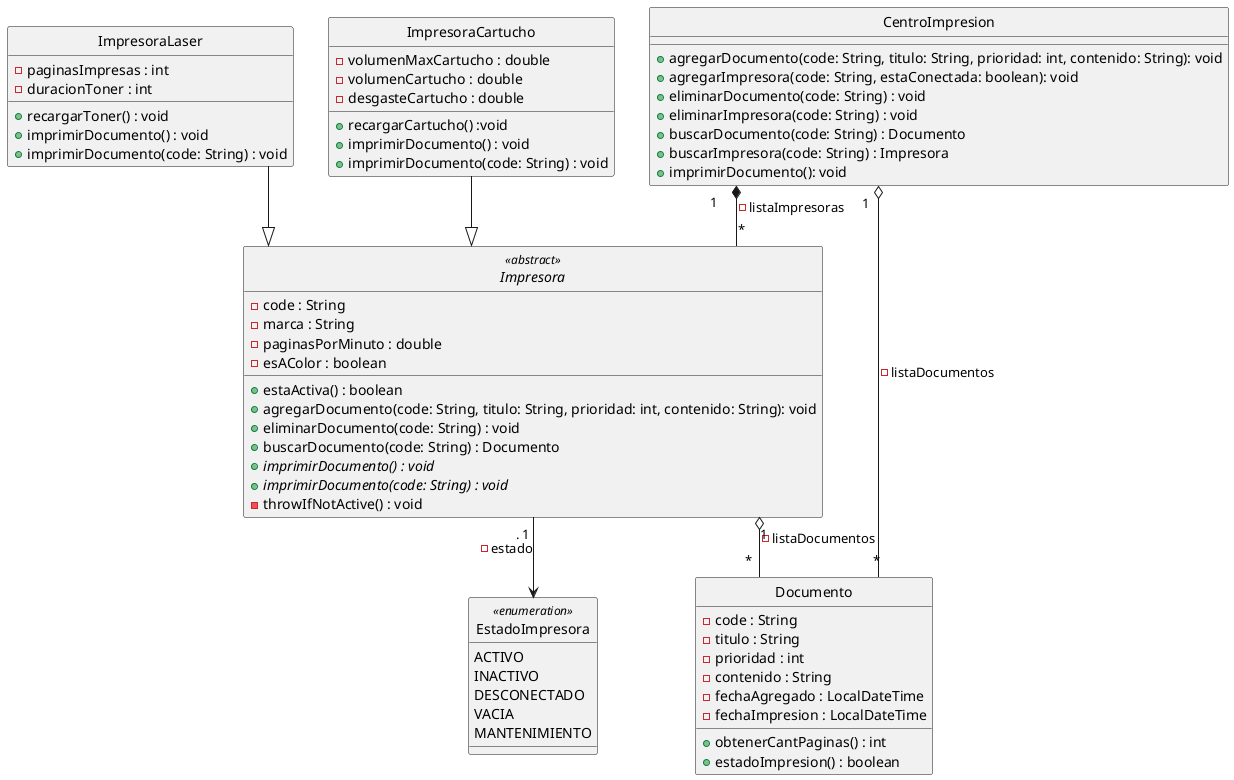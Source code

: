 @startuml Diagrama

skinparam Linetype ortho
skinparam style strictuml

class CentroImpresion {
    +agregarDocumento(code: String, titulo: String, prioridad: int, contenido: String): void
    +agregarImpresora(code: String, estaConectada: boolean): void
    +eliminarDocumento(code: String) : void
    +eliminarImpresora(code: String) : void
    +buscarDocumento(code: String) : Documento
    +buscarImpresora(code: String) : Impresora
    +imprimirDocumento(): void
}

enum EstadoImpresora <<enumeration>> {
    ACTIVO
    INACTIVO
    DESCONECTADO
    VACIA
    MANTENIMIENTO
}

abstract class Impresora <<abstract>> {
    -code : String
    -marca : String
    -paginasPorMinuto : double
    -esAColor : boolean
    +estaActiva() : boolean
    +agregarDocumento(code: String, titulo: String, prioridad: int, contenido: String): void
    +eliminarDocumento(code: String) : void
    +buscarDocumento(code: String) : Documento
    +<i>imprimirDocumento() : void
    +<i>imprimirDocumento(code: String) : void
    -throwIfNotActive() : void
}
class ImpresoraLaser {
    -paginasImpresas : int
    -duracionToner : int
    +recargarToner() : void
    +imprimirDocumento() : void
    +imprimirDocumento(code: String) : void
}

class ImpresoraCartucho {
    -volumenMaxCartucho : double
    -volumenCartucho : double
    -desgasteCartucho : double
    +recargarCartucho() :void
    +imprimirDocumento() : void
    +imprimirDocumento(code: String) : void
}

class Documento {
    -code : String
    -titulo : String
    -prioridad : int
    -contenido : String
    -fechaAgregado : LocalDateTime
    -fechaImpresion : LocalDateTime
    +obtenerCantPaginas() : int
    +estadoImpresion() : boolean
}
ImpresoraCartucho --|> Impresora
ImpresoraLaser --|> Impresora
CentroImpresion " 1 " o-- " * " Documento : -listaDocumentos
CentroImpresion " 1 " *-- " * " Impresora : -listaImpresoras
Impresora " 1 " o-- " * " Documento : -listaDocumentos

Impresora ". 1 " --> EstadoImpresora : -estado
@enduml